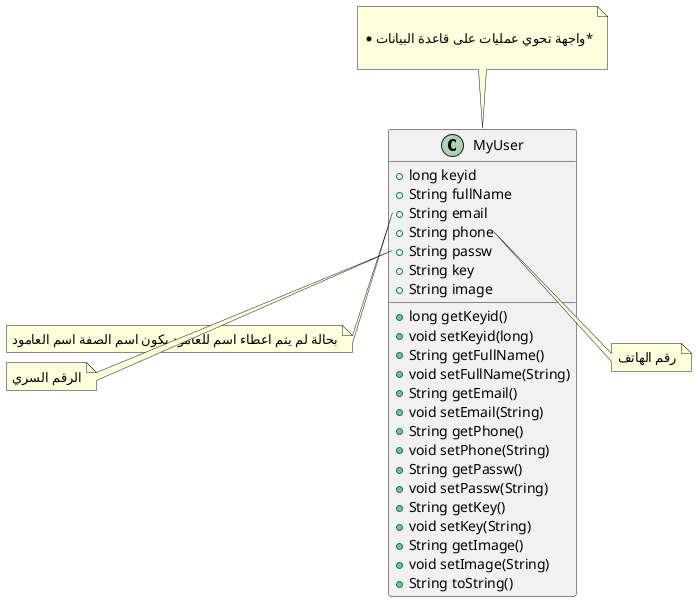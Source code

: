 @startuml
class MyUser {
+ long keyid
+ String fullName
+ String email
+ String phone
+ String passw
+ String key
+ String image
+ long getKeyid()
+ void setKeyid(long)
+ String getFullName()
+ void setFullName(String)
+ String getEmail()
+ void setEmail(String)
+ String getPhone()
+ void setPhone(String)
+ String getPassw()
+ void setPassw(String)
+ String getKey()
+ void setKey(String)
+ String getImage()
+ void setImage(String)
+ String toString()
}
note top of MyUser

 * *واجهة تحوي عمليات على قاعدة البيانات
 
end note

note left of MyUser::email
 بحالة لم يتم اعطاء اسم للعامود يكون اسم الصفة اسم العامود
end note
note right of MyUser::phone
 رقم الهاتف
end note
note left of MyUser::passw
 الرقم السري
end note


@enduml